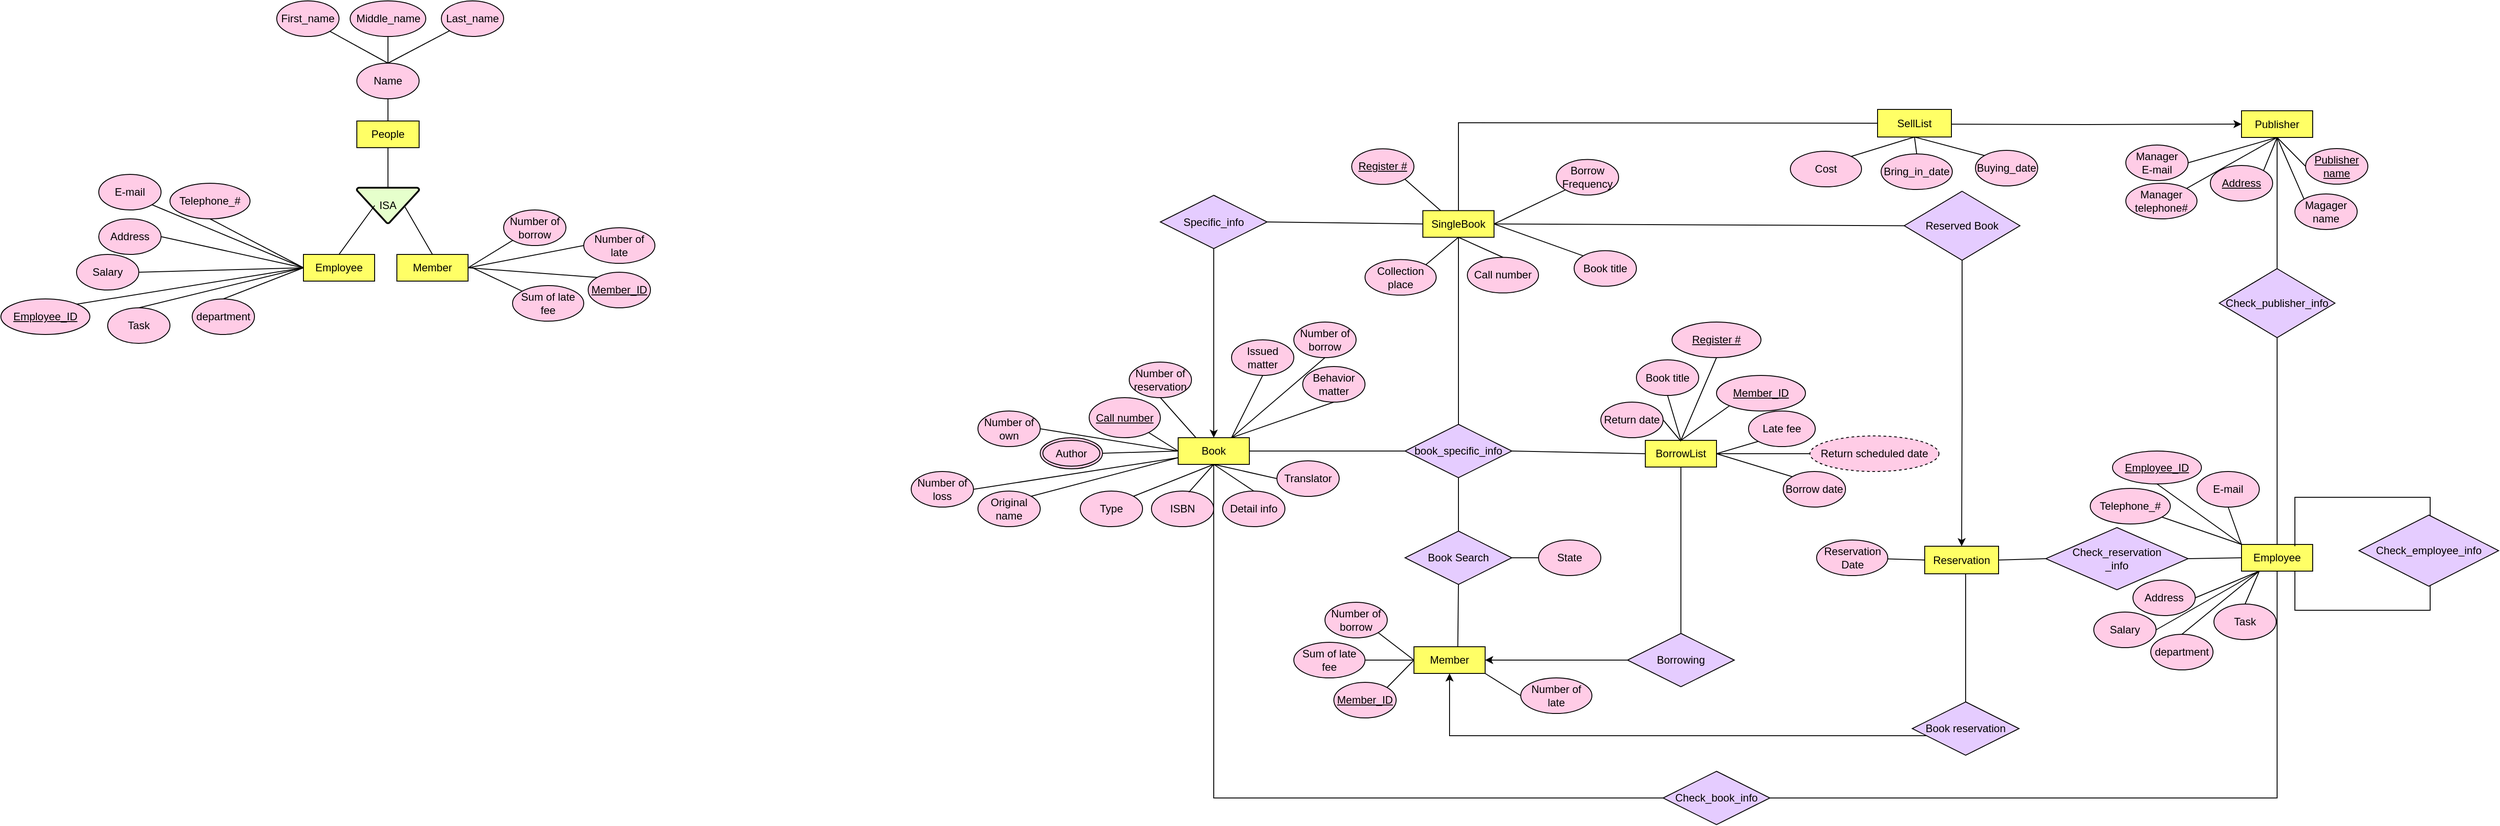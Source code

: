 <mxfile version="14.5.8" type="device"><diagram id="nETO8KZdlFil_GJ3N_vh" name="Page-1"><mxGraphModel dx="3244" dy="1338" grid="0" gridSize="10" guides="0" tooltips="1" connect="1" arrows="1" fold="1" page="0" pageScale="1" pageWidth="850" pageHeight="1100" math="0" shadow="0"><root><mxCell id="0"/><mxCell id="1" parent="0"/><mxCell id="-5KXNiLOsCTMCwPNZnsY-2" value="Book" style="rounded=0;whiteSpace=wrap;html=1;fillColor=#FFFF66;" parent="1" vertex="1"><mxGeometry x="155" y="355" width="80" height="30" as="geometry"/></mxCell><mxCell id="-5KXNiLOsCTMCwPNZnsY-5" value="Employee" style="rounded=0;whiteSpace=wrap;html=1;fillColor=#FFFF66;" parent="1" vertex="1"><mxGeometry x="-828" y="149" width="80" height="30" as="geometry"/></mxCell><mxCell id="-5KXNiLOsCTMCwPNZnsY-7" value="Publisher" style="rounded=0;whiteSpace=wrap;html=1;fillColor=#FFFF66;" parent="1" vertex="1"><mxGeometry x="1350" y="-12.5" width="80" height="30" as="geometry"/></mxCell><mxCell id="-5KXNiLOsCTMCwPNZnsY-8" value="Address" style="ellipse;whiteSpace=wrap;html=1;align=center;fillColor=#FFCCE6;" parent="1" vertex="1"><mxGeometry x="-1058" y="109" width="70" height="40" as="geometry"/></mxCell><mxCell id="-5KXNiLOsCTMCwPNZnsY-9" value="Telephone_#" style="ellipse;whiteSpace=wrap;html=1;align=center;fillColor=#FFCCE6;" parent="1" vertex="1"><mxGeometry x="-978" y="69" width="90" height="40" as="geometry"/></mxCell><mxCell id="-5KXNiLOsCTMCwPNZnsY-10" value="E-mail" style="ellipse;whiteSpace=wrap;html=1;align=center;fillColor=#FFCCE6;" parent="1" vertex="1"><mxGeometry x="-1058" y="59" width="70" height="40" as="geometry"/></mxCell><mxCell id="-5KXNiLOsCTMCwPNZnsY-11" value="Salary" style="ellipse;whiteSpace=wrap;html=1;align=center;fillColor=#FFCCE6;" parent="1" vertex="1"><mxGeometry x="-1083" y="149" width="70" height="40" as="geometry"/></mxCell><mxCell id="-5KXNiLOsCTMCwPNZnsY-12" value="department" style="ellipse;whiteSpace=wrap;html=1;align=center;fillColor=#FFCCE6;" parent="1" vertex="1"><mxGeometry x="-953" y="199" width="70" height="40" as="geometry"/></mxCell><mxCell id="-5KXNiLOsCTMCwPNZnsY-13" value="Employee_ID" style="ellipse;whiteSpace=wrap;html=1;align=center;fontStyle=4;fillColor=#FFCCE6;" parent="1" vertex="1"><mxGeometry x="-1168" y="199" width="100" height="40" as="geometry"/></mxCell><mxCell id="-5KXNiLOsCTMCwPNZnsY-14" value="Task" style="ellipse;whiteSpace=wrap;html=1;align=center;fillColor=#FFCCE6;" parent="1" vertex="1"><mxGeometry x="-1048" y="209" width="70" height="40" as="geometry"/></mxCell><mxCell id="-5KXNiLOsCTMCwPNZnsY-20" value="" style="endArrow=none;html=1;entryX=0.5;entryY=1;entryDx=0;entryDy=0;exitX=0;exitY=0.5;exitDx=0;exitDy=0;fillColor=#FFCCE6;" parent="1" source="-5KXNiLOsCTMCwPNZnsY-5" target="-5KXNiLOsCTMCwPNZnsY-9" edge="1"><mxGeometry width="50" height="50" relative="1" as="geometry"><mxPoint x="-848" y="159" as="sourcePoint"/><mxPoint x="-798" y="109" as="targetPoint"/></mxGeometry></mxCell><mxCell id="-5KXNiLOsCTMCwPNZnsY-22" value="" style="endArrow=none;html=1;entryX=1;entryY=1;entryDx=0;entryDy=0;exitX=0;exitY=0.5;exitDx=0;exitDy=0;fillColor=#FFCCE6;" parent="1" source="-5KXNiLOsCTMCwPNZnsY-5" target="-5KXNiLOsCTMCwPNZnsY-10" edge="1"><mxGeometry width="50" height="50" relative="1" as="geometry"><mxPoint x="-818" y="169" as="sourcePoint"/><mxPoint x="-803" y="99" as="targetPoint"/></mxGeometry></mxCell><mxCell id="-5KXNiLOsCTMCwPNZnsY-23" value="" style="endArrow=none;html=1;entryX=1;entryY=0.5;entryDx=0;entryDy=0;exitX=0;exitY=0.5;exitDx=0;exitDy=0;fillColor=#FFCCE6;" parent="1" source="-5KXNiLOsCTMCwPNZnsY-5" target="-5KXNiLOsCTMCwPNZnsY-8" edge="1"><mxGeometry width="50" height="50" relative="1" as="geometry"><mxPoint x="-818" y="169" as="sourcePoint"/><mxPoint x="-803" y="99" as="targetPoint"/></mxGeometry></mxCell><mxCell id="-5KXNiLOsCTMCwPNZnsY-24" value="" style="endArrow=none;html=1;entryX=1;entryY=0.5;entryDx=0;entryDy=0;exitX=0;exitY=0.5;exitDx=0;exitDy=0;fillColor=#FFCCE6;" parent="1" source="-5KXNiLOsCTMCwPNZnsY-5" target="-5KXNiLOsCTMCwPNZnsY-11" edge="1"><mxGeometry width="50" height="50" relative="1" as="geometry"><mxPoint x="-818" y="169" as="sourcePoint"/><mxPoint x="-848.251" y="113.142" as="targetPoint"/></mxGeometry></mxCell><mxCell id="-5KXNiLOsCTMCwPNZnsY-25" value="" style="endArrow=none;html=1;entryX=1;entryY=0;entryDx=0;entryDy=0;exitX=0;exitY=0.5;exitDx=0;exitDy=0;fillColor=#FFCCE6;" parent="1" source="-5KXNiLOsCTMCwPNZnsY-5" target="-5KXNiLOsCTMCwPNZnsY-13" edge="1"><mxGeometry width="50" height="50" relative="1" as="geometry"><mxPoint x="-858" y="184" as="sourcePoint"/><mxPoint x="-838.251" y="123.142" as="targetPoint"/></mxGeometry></mxCell><mxCell id="-5KXNiLOsCTMCwPNZnsY-26" value="" style="endArrow=none;html=1;entryX=0.5;entryY=0;entryDx=0;entryDy=0;exitX=0;exitY=0.5;exitDx=0;exitDy=0;fillColor=#FFCCE6;" parent="1" source="-5KXNiLOsCTMCwPNZnsY-5" target="-5KXNiLOsCTMCwPNZnsY-14" edge="1"><mxGeometry width="50" height="50" relative="1" as="geometry"><mxPoint x="-858" y="179" as="sourcePoint"/><mxPoint x="-948" y="219" as="targetPoint"/></mxGeometry></mxCell><mxCell id="-5KXNiLOsCTMCwPNZnsY-27" value="" style="endArrow=none;html=1;entryX=0.5;entryY=0;entryDx=0;entryDy=0;exitX=0;exitY=0.5;exitDx=0;exitDy=0;fillColor=#FFCCE6;" parent="1" source="-5KXNiLOsCTMCwPNZnsY-5" target="-5KXNiLOsCTMCwPNZnsY-12" edge="1"><mxGeometry width="50" height="50" relative="1" as="geometry"><mxPoint x="-838" y="204" as="sourcePoint"/><mxPoint x="-938" y="229" as="targetPoint"/></mxGeometry></mxCell><mxCell id="-5KXNiLOsCTMCwPNZnsY-29" value="Magager name" style="ellipse;whiteSpace=wrap;html=1;align=center;fillColor=#FFCCE6;" parent="1" vertex="1"><mxGeometry x="1410" y="81" width="70" height="40" as="geometry"/></mxCell><mxCell id="-5KXNiLOsCTMCwPNZnsY-30" value="Manager&lt;br&gt;E-mail" style="ellipse;whiteSpace=wrap;html=1;align=center;fillColor=#FFCCE6;" parent="1" vertex="1"><mxGeometry x="1220" y="26" width="70" height="40" as="geometry"/></mxCell><mxCell id="-5KXNiLOsCTMCwPNZnsY-31" value="Manager&lt;br&gt;telephone#" style="ellipse;whiteSpace=wrap;html=1;align=center;fillColor=#FFCCE6;" parent="1" vertex="1"><mxGeometry x="1220" y="69" width="80" height="40" as="geometry"/></mxCell><mxCell id="-5KXNiLOsCTMCwPNZnsY-33" value="Address" style="ellipse;whiteSpace=wrap;html=1;align=center;fontStyle=4;fillColor=#FFCCE6;" parent="1" vertex="1"><mxGeometry x="1315" y="49" width="70" height="40" as="geometry"/></mxCell><mxCell id="-5KXNiLOsCTMCwPNZnsY-34" value="Publisher&lt;br&gt;name" style="ellipse;whiteSpace=wrap;html=1;align=center;fontStyle=4;fillColor=#FFCCE6;" parent="1" vertex="1"><mxGeometry x="1422" y="30" width="70" height="40" as="geometry"/></mxCell><mxCell id="-5KXNiLOsCTMCwPNZnsY-36" value="" style="endArrow=none;html=1;entryX=0.5;entryY=1;entryDx=0;entryDy=0;exitX=1;exitY=0.5;exitDx=0;exitDy=0;fillColor=#FFCCE6;" parent="1" source="-5KXNiLOsCTMCwPNZnsY-30" target="-5KXNiLOsCTMCwPNZnsY-7" edge="1"><mxGeometry width="50" height="50" relative="1" as="geometry"><mxPoint x="1350" y="12.5" as="sourcePoint"/><mxPoint x="1370" y="12.5" as="targetPoint"/></mxGeometry></mxCell><mxCell id="-5KXNiLOsCTMCwPNZnsY-38" value="" style="endArrow=none;html=1;exitX=1;exitY=0;exitDx=0;exitDy=0;fillColor=#FFCCE6;entryX=0.5;entryY=1;entryDx=0;entryDy=0;" parent="1" source="-5KXNiLOsCTMCwPNZnsY-31" target="-5KXNiLOsCTMCwPNZnsY-7" edge="1"><mxGeometry width="50" height="50" relative="1" as="geometry"><mxPoint x="1374.749" y="-53.358" as="sourcePoint"/><mxPoint x="1390" y="15" as="targetPoint"/></mxGeometry></mxCell><mxCell id="-5KXNiLOsCTMCwPNZnsY-39" value="" style="endArrow=none;html=1;entryX=0.5;entryY=1;entryDx=0;entryDy=0;exitX=0;exitY=0;exitDx=0;exitDy=0;fillColor=#FFCCE6;" parent="1" source="-5KXNiLOsCTMCwPNZnsY-29" target="-5KXNiLOsCTMCwPNZnsY-7" edge="1"><mxGeometry width="50" height="50" relative="1" as="geometry"><mxPoint x="1450" y="-47.5" as="sourcePoint"/><mxPoint x="1410" y="-2.5" as="targetPoint"/></mxGeometry></mxCell><mxCell id="-5KXNiLOsCTMCwPNZnsY-40" value="" style="endArrow=none;html=1;entryX=0.5;entryY=1;entryDx=0;entryDy=0;exitX=0;exitY=0.5;exitDx=0;exitDy=0;fillColor=#FFCCE6;" parent="1" source="-5KXNiLOsCTMCwPNZnsY-34" target="-5KXNiLOsCTMCwPNZnsY-7" edge="1"><mxGeometry width="50" height="50" relative="1" as="geometry"><mxPoint x="1510.251" y="-33.358" as="sourcePoint"/><mxPoint x="1410" y="-2.5" as="targetPoint"/></mxGeometry></mxCell><mxCell id="-5KXNiLOsCTMCwPNZnsY-41" value="" style="endArrow=none;html=1;entryX=0.5;entryY=1;entryDx=0;entryDy=0;exitX=1;exitY=0;exitDx=0;exitDy=0;fillColor=#FFCCE6;" parent="1" source="-5KXNiLOsCTMCwPNZnsY-33" target="-5KXNiLOsCTMCwPNZnsY-7" edge="1"><mxGeometry width="50" height="50" relative="1" as="geometry"><mxPoint x="1460" y="7.5" as="sourcePoint"/><mxPoint x="1410" y="-2.5" as="targetPoint"/></mxGeometry></mxCell><mxCell id="-5KXNiLOsCTMCwPNZnsY-44" value="Type&lt;span style=&quot;color: rgba(0 , 0 , 0 , 0) ; font-family: monospace ; font-size: 0px&quot;&gt;%3CmxGraphModel%3E%3Croot%3E%3CmxCell%20id%3D%220%22%2F%3E%3CmxCell%20id%3D%221%22%20parent%3D%220%22%2F%3E%3CmxCell%20id%3D%222%22%20value%3D%22Author%26lt%3Bspan%20style%3D%26quot%3Bcolor%3A%20rgba(0%20%2C%200%20%2C%200%20%2C%200)%20%3B%20font-family%3A%20monospace%20%3B%20font-size%3A%200px%26quot%3B%26gt%3B%253CmxGraphModel%253E%253Croot%253E%253CmxCell%2520id%253D%25220%2522%252F%253E%253CmxCell%2520id%253D%25221%2522%2520parent%253D%25220%2522%252F%253E%253CmxCell%2520id%253D%25222%2522%2520value%253D%2522%2522%2520style%253D%2522endArrow%253Dnone%253Bhtml%253D1%253BentryX%253D0.5%253BentryY%253D0%253BentryDx%253D0%253BentryDy%253D0%253BexitX%253D0%253BexitY%253D0.5%253BexitDx%253D0%253BexitDy%253D0%253B%2522%2520edge%253D%25221%2522%2520parent%253D%25221%2522%253E%253CmxGeometry%2520width%253D%252250%2522%2520height%253D%252250%2522%2520relative%253D%25221%2522%2520as%253D%2522geometry%2522%253E%253CmxPoint%2520x%253D%2522520%2522%2520y%253D%2522125%2522%2520as%253D%2522sourcePoint%2522%252F%253E%253CmxPoint%2520x%253D%2522470%2522%2520y%253D%2522115%2522%2520as%253D%2522targetPoint%2522%252F%253E%253C%252FmxGeometry%253E%253C%252FmxCell%253E%253C%252Froot%253E%253C%252FmxGraphModel%253E%26lt%3B%2Fspan%26gt%3B%22%20style%3D%22ellipse%3BwhiteSpace%3Dwrap%3Bhtml%3D1%3Balign%3Dcenter%3B%22%20vertex%3D%221%22%20parent%3D%221%22%3E%3CmxGeometry%20x%3D%22570%22%20y%3D%22160%22%20width%3D%2270%22%20height%3D%2240%22%20as%3D%22geometry%22%2F%3E%3C%2FmxCell%3E%3C%2Froot%3E%3C%2FmxGraphModel%3E&lt;/span&gt;" style="ellipse;whiteSpace=wrap;html=1;align=center;fillColor=#FFCCE6;" parent="1" vertex="1"><mxGeometry x="45" y="415" width="70" height="40" as="geometry"/></mxCell><mxCell id="-5KXNiLOsCTMCwPNZnsY-45" value="ISBN" style="ellipse;whiteSpace=wrap;html=1;align=center;fillColor=#FFCCE6;" parent="1" vertex="1"><mxGeometry x="125" y="415" width="70" height="40" as="geometry"/></mxCell><mxCell id="-5KXNiLOsCTMCwPNZnsY-46" value="Detail info" style="ellipse;whiteSpace=wrap;html=1;align=center;fillColor=#FFCCE6;" parent="1" vertex="1"><mxGeometry x="205" y="415" width="70" height="40" as="geometry"/></mxCell><mxCell id="-5KXNiLOsCTMCwPNZnsY-47" value="Number of loss" style="ellipse;whiteSpace=wrap;html=1;align=center;fillColor=#FFCCE6;" parent="1" vertex="1"><mxGeometry x="-145" y="393" width="70" height="40" as="geometry"/></mxCell><mxCell id="-5KXNiLOsCTMCwPNZnsY-48" value="Number of&lt;br&gt;own" style="ellipse;whiteSpace=wrap;html=1;align=center;fillColor=#FFCCE6;" parent="1" vertex="1"><mxGeometry x="-70" y="325" width="70" height="40" as="geometry"/></mxCell><mxCell id="-5KXNiLOsCTMCwPNZnsY-49" value="Original name" style="ellipse;whiteSpace=wrap;html=1;align=center;fillColor=#FFCCE6;" parent="1" vertex="1"><mxGeometry x="-70" y="415" width="70" height="40" as="geometry"/></mxCell><mxCell id="-5KXNiLOsCTMCwPNZnsY-50" value="Call number" style="ellipse;whiteSpace=wrap;html=1;align=center;fontStyle=4;fillColor=#FFCCE6;" parent="1" vertex="1"><mxGeometry x="55" y="310" width="80" height="45" as="geometry"/></mxCell><mxCell id="-5KXNiLOsCTMCwPNZnsY-51" value="Issued matter" style="ellipse;whiteSpace=wrap;html=1;align=center;fillColor=#FFCCE6;" parent="1" vertex="1"><mxGeometry x="215" y="245" width="70" height="40" as="geometry"/></mxCell><mxCell id="-5KXNiLOsCTMCwPNZnsY-52" value="Behavior matter" style="ellipse;whiteSpace=wrap;html=1;align=center;fillColor=#FFCCE6;" parent="1" vertex="1"><mxGeometry x="295" y="275" width="70" height="40" as="geometry"/></mxCell><mxCell id="-5KXNiLOsCTMCwPNZnsY-53" value="Number of borrow" style="ellipse;whiteSpace=wrap;html=1;align=center;fillColor=#FFCCE6;" parent="1" vertex="1"><mxGeometry x="285" y="225" width="70" height="40" as="geometry"/></mxCell><mxCell id="-5KXNiLOsCTMCwPNZnsY-54" value="Number of&lt;br&gt;reservation" style="ellipse;whiteSpace=wrap;html=1;align=center;fillColor=#FFCCE6;" parent="1" vertex="1"><mxGeometry x="100" y="270" width="70" height="40" as="geometry"/></mxCell><mxCell id="-5KXNiLOsCTMCwPNZnsY-55" value="" style="endArrow=none;html=1;entryX=0.5;entryY=1;entryDx=0;entryDy=0;exitX=0.25;exitY=0;exitDx=0;exitDy=0;" parent="1" source="-5KXNiLOsCTMCwPNZnsY-2" target="-5KXNiLOsCTMCwPNZnsY-54" edge="1"><mxGeometry width="50" height="50" relative="1" as="geometry"><mxPoint x="170" y="350" as="sourcePoint"/><mxPoint x="-105" y="215" as="targetPoint"/></mxGeometry></mxCell><mxCell id="-5KXNiLOsCTMCwPNZnsY-56" value="" style="endArrow=none;html=1;entryX=0.5;entryY=1;entryDx=0;entryDy=0;exitX=0.75;exitY=0;exitDx=0;exitDy=0;fillColor=#FFCCE6;" parent="1" source="-5KXNiLOsCTMCwPNZnsY-2" target="-5KXNiLOsCTMCwPNZnsY-53" edge="1"><mxGeometry width="50" height="50" relative="1" as="geometry"><mxPoint x="205" y="365" as="sourcePoint"/><mxPoint x="205" y="325" as="targetPoint"/></mxGeometry></mxCell><mxCell id="-5KXNiLOsCTMCwPNZnsY-57" value="" style="endArrow=none;html=1;entryX=0.5;entryY=1;entryDx=0;entryDy=0;exitX=0.75;exitY=0;exitDx=0;exitDy=0;fillColor=#FFCCE6;" parent="1" source="-5KXNiLOsCTMCwPNZnsY-2" target="-5KXNiLOsCTMCwPNZnsY-52" edge="1"><mxGeometry width="50" height="50" relative="1" as="geometry"><mxPoint x="195" y="345" as="sourcePoint"/><mxPoint x="320" y="275" as="targetPoint"/></mxGeometry></mxCell><mxCell id="-5KXNiLOsCTMCwPNZnsY-58" value="" style="endArrow=none;html=1;entryX=0.5;entryY=1;entryDx=0;entryDy=0;exitX=0.75;exitY=0;exitDx=0;exitDy=0;fillColor=#FFCCE6;" parent="1" source="-5KXNiLOsCTMCwPNZnsY-2" target="-5KXNiLOsCTMCwPNZnsY-51" edge="1"><mxGeometry width="50" height="50" relative="1" as="geometry"><mxPoint x="205" y="365" as="sourcePoint"/><mxPoint x="320" y="275" as="targetPoint"/></mxGeometry></mxCell><mxCell id="-5KXNiLOsCTMCwPNZnsY-59" value="" style="endArrow=none;html=1;entryX=1;entryY=0;entryDx=0;entryDy=0;exitX=0;exitY=0.75;exitDx=0;exitDy=0;fillColor=#FFCCE6;" parent="1" source="-5KXNiLOsCTMCwPNZnsY-2" target="-5KXNiLOsCTMCwPNZnsY-49" edge="1"><mxGeometry width="50" height="50" relative="1" as="geometry"><mxPoint x="205" y="365" as="sourcePoint"/><mxPoint x="340" y="325" as="targetPoint"/></mxGeometry></mxCell><mxCell id="-5KXNiLOsCTMCwPNZnsY-60" value="" style="endArrow=none;html=1;entryX=1;entryY=0.5;entryDx=0;entryDy=0;exitX=0;exitY=0.75;exitDx=0;exitDy=0;fillColor=#FFCCE6;" parent="1" source="-5KXNiLOsCTMCwPNZnsY-2" target="-5KXNiLOsCTMCwPNZnsY-47" edge="1"><mxGeometry width="50" height="50" relative="1" as="geometry"><mxPoint x="245" y="380" as="sourcePoint"/><mxPoint x="295" y="380" as="targetPoint"/></mxGeometry></mxCell><mxCell id="-5KXNiLOsCTMCwPNZnsY-61" value="" style="endArrow=none;html=1;entryX=1;entryY=0.5;entryDx=0;entryDy=0;exitX=0;exitY=0.5;exitDx=0;exitDy=0;fillColor=#FFCCE6;" parent="1" source="-5KXNiLOsCTMCwPNZnsY-2" target="-5KXNiLOsCTMCwPNZnsY-48" edge="1"><mxGeometry width="50" height="50" relative="1" as="geometry"><mxPoint x="245" y="380" as="sourcePoint"/><mxPoint x="295.251" y="410.858" as="targetPoint"/></mxGeometry></mxCell><mxCell id="-5KXNiLOsCTMCwPNZnsY-62" value="" style="endArrow=none;html=1;entryX=0.5;entryY=0;entryDx=0;entryDy=0;exitX=0.5;exitY=1;exitDx=0;exitDy=0;fillColor=#FFCCE6;" parent="1" source="-5KXNiLOsCTMCwPNZnsY-2" target="-5KXNiLOsCTMCwPNZnsY-46" edge="1"><mxGeometry width="50" height="50" relative="1" as="geometry"><mxPoint x="245" y="380" as="sourcePoint"/><mxPoint x="295.251" y="410.858" as="targetPoint"/></mxGeometry></mxCell><mxCell id="-5KXNiLOsCTMCwPNZnsY-63" value="" style="endArrow=none;html=1;entryX=0.6;entryY=0.033;entryDx=0;entryDy=0;exitX=0.5;exitY=1;exitDx=0;exitDy=0;entryPerimeter=0;fillColor=#FFCCE6;" parent="1" source="-5KXNiLOsCTMCwPNZnsY-2" target="-5KXNiLOsCTMCwPNZnsY-45" edge="1"><mxGeometry width="50" height="50" relative="1" as="geometry"><mxPoint x="205" y="395" as="sourcePoint"/><mxPoint x="250" y="425" as="targetPoint"/></mxGeometry></mxCell><mxCell id="-5KXNiLOsCTMCwPNZnsY-64" value="" style="endArrow=none;html=1;exitX=0.5;exitY=1;exitDx=0;exitDy=0;entryX=1;entryY=0;entryDx=0;entryDy=0;fillColor=#FFCCE6;" parent="1" source="-5KXNiLOsCTMCwPNZnsY-2" target="-5KXNiLOsCTMCwPNZnsY-44" edge="1"><mxGeometry width="50" height="50" relative="1" as="geometry"><mxPoint x="205" y="395" as="sourcePoint"/><mxPoint x="115" y="440" as="targetPoint"/></mxGeometry></mxCell><mxCell id="-5KXNiLOsCTMCwPNZnsY-65" value="" style="endArrow=none;html=1;fillColor=#FFCCE6;" parent="1" target="-5KXNiLOsCTMCwPNZnsY-50" edge="1"><mxGeometry width="50" height="50" relative="1" as="geometry"><mxPoint x="155" y="370" as="sourcePoint"/><mxPoint x="85.68" y="435" as="targetPoint"/></mxGeometry></mxCell><mxCell id="-5KXNiLOsCTMCwPNZnsY-66" value="" style="endArrow=none;html=1;entryX=1;entryY=0.5;entryDx=0;entryDy=0;fillColor=#FFCCE6;" parent="1" target="MQu0UgJmd1ZAAryhlCEX-74" edge="1"><mxGeometry width="50" height="50" relative="1" as="geometry"><mxPoint x="155" y="370" as="sourcePoint"/><mxPoint x="70" y="373" as="targetPoint"/></mxGeometry></mxCell><mxCell id="-5KXNiLOsCTMCwPNZnsY-68" value="Member" style="rounded=0;whiteSpace=wrap;html=1;fillColor=#FFFF66;" parent="1" vertex="1"><mxGeometry x="-723" y="149" width="80" height="30" as="geometry"/></mxCell><mxCell id="-5KXNiLOsCTMCwPNZnsY-70" value="Number of&lt;br&gt;borrow" style="ellipse;whiteSpace=wrap;html=1;align=center;fillColor=#FFCCE6;" parent="1" vertex="1"><mxGeometry x="-603" y="99" width="70" height="40" as="geometry"/></mxCell><mxCell id="-5KXNiLOsCTMCwPNZnsY-71" value="Sum of late fee" style="ellipse;whiteSpace=wrap;html=1;align=center;fillColor=#FFCCE6;" parent="1" vertex="1"><mxGeometry x="-593" y="184" width="80" height="40" as="geometry"/></mxCell><mxCell id="-5KXNiLOsCTMCwPNZnsY-72" value="Member_ID" style="ellipse;whiteSpace=wrap;html=1;align=center;fontStyle=4;fillColor=#FFCCE6;" parent="1" vertex="1"><mxGeometry x="-508" y="169" width="70" height="40" as="geometry"/></mxCell><mxCell id="-5KXNiLOsCTMCwPNZnsY-74" value="" style="endArrow=none;html=1;entryX=1;entryY=0.5;entryDx=0;entryDy=0;exitX=0;exitY=1;exitDx=0;exitDy=0;fillColor=#FFCCE6;" parent="1" source="-5KXNiLOsCTMCwPNZnsY-70" target="-5KXNiLOsCTMCwPNZnsY-68" edge="1"><mxGeometry width="50" height="50" relative="1" as="geometry"><mxPoint x="-728" y="194" as="sourcePoint"/><mxPoint x="-708" y="194" as="targetPoint"/></mxGeometry></mxCell><mxCell id="-5KXNiLOsCTMCwPNZnsY-75" value="" style="endArrow=none;html=1;fillColor=#FFCCE6;" parent="1" source="-5KXNiLOsCTMCwPNZnsY-71" edge="1"><mxGeometry width="50" height="50" relative="1" as="geometry"><mxPoint x="-703.251" y="128.142" as="sourcePoint"/><mxPoint x="-638" y="164" as="targetPoint"/></mxGeometry></mxCell><mxCell id="-5KXNiLOsCTMCwPNZnsY-77" value="" style="endArrow=none;html=1;entryX=1;entryY=0.5;entryDx=0;entryDy=0;exitX=0;exitY=0.5;exitDx=0;exitDy=0;fillColor=#FFCCE6;" parent="1" source="-5KXNiLOsCTMCwPNZnsY-79" target="-5KXNiLOsCTMCwPNZnsY-68" edge="1"><mxGeometry width="50" height="50" relative="1" as="geometry"><mxPoint x="-558" y="114" as="sourcePoint"/><mxPoint x="-668" y="179" as="targetPoint"/></mxGeometry></mxCell><mxCell id="-5KXNiLOsCTMCwPNZnsY-78" value="" style="endArrow=none;html=1;entryX=1;entryY=0.5;entryDx=0;entryDy=0;exitX=0;exitY=0;exitDx=0;exitDy=0;fillColor=#FFCCE6;" parent="1" source="-5KXNiLOsCTMCwPNZnsY-72" target="-5KXNiLOsCTMCwPNZnsY-68" edge="1"><mxGeometry width="50" height="50" relative="1" as="geometry"><mxPoint x="-618" y="189" as="sourcePoint"/><mxPoint x="-668" y="179" as="targetPoint"/></mxGeometry></mxCell><mxCell id="-5KXNiLOsCTMCwPNZnsY-79" value="Number of late" style="ellipse;whiteSpace=wrap;html=1;align=center;fillColor=#FFCCE6;" parent="1" vertex="1"><mxGeometry x="-513" y="119" width="80" height="40" as="geometry"/></mxCell><mxCell id="-5KXNiLOsCTMCwPNZnsY-80" value="BorrowList" style="rounded=0;whiteSpace=wrap;html=1;fillColor=#FFFF66;" parent="1" vertex="1"><mxGeometry x="680" y="358" width="80" height="30" as="geometry"/></mxCell><mxCell id="-5KXNiLOsCTMCwPNZnsY-82" value="Late fee" style="ellipse;whiteSpace=wrap;html=1;align=center;fillColor=#FFCCE6;" parent="1" vertex="1"><mxGeometry x="796" y="325" width="75" height="40" as="geometry"/></mxCell><mxCell id="-5KXNiLOsCTMCwPNZnsY-85" value="Return date" style="ellipse;whiteSpace=wrap;html=1;align=center;fillColor=#FFCCE6;" parent="1" vertex="1"><mxGeometry x="630" y="315" width="70" height="40" as="geometry"/></mxCell><mxCell id="-5KXNiLOsCTMCwPNZnsY-86" value="Register #" style="ellipse;whiteSpace=wrap;html=1;align=center;fontStyle=4;fillColor=#FFCCE6;" parent="1" vertex="1"><mxGeometry x="710" y="225" width="100" height="40" as="geometry"/></mxCell><mxCell id="-5KXNiLOsCTMCwPNZnsY-87" value="Book title" style="ellipse;whiteSpace=wrap;html=1;align=center;fillColor=#FFCCE6;" parent="1" vertex="1"><mxGeometry x="670" y="267.5" width="70" height="40" as="geometry"/></mxCell><mxCell id="-5KXNiLOsCTMCwPNZnsY-88" value="Borrow date" style="ellipse;whiteSpace=wrap;html=1;align=center;fillColor=#FFCCE6;" parent="1" vertex="1"><mxGeometry x="835" y="393" width="70" height="40" as="geometry"/></mxCell><mxCell id="-5KXNiLOsCTMCwPNZnsY-89" value="" style="endArrow=none;html=1;entryX=0;entryY=1;entryDx=0;entryDy=0;exitX=1;exitY=0.5;exitDx=0;exitDy=0;fillColor=#FFCCE6;" parent="1" source="-5KXNiLOsCTMCwPNZnsY-80" target="-5KXNiLOsCTMCwPNZnsY-82" edge="1"><mxGeometry width="50" height="50" relative="1" as="geometry"><mxPoint x="690" y="348" as="sourcePoint"/><mxPoint x="740" y="298" as="targetPoint"/></mxGeometry></mxCell><mxCell id="-5KXNiLOsCTMCwPNZnsY-90" value="" style="endArrow=none;html=1;entryX=0;entryY=0;entryDx=0;entryDy=0;exitX=1;exitY=0.5;exitDx=0;exitDy=0;fillColor=#FFCCE6;" parent="1" source="-5KXNiLOsCTMCwPNZnsY-80" target="-5KXNiLOsCTMCwPNZnsY-88" edge="1"><mxGeometry width="50" height="50" relative="1" as="geometry"><mxPoint x="720" y="358" as="sourcePoint"/><mxPoint x="745" y="298" as="targetPoint"/></mxGeometry></mxCell><mxCell id="-5KXNiLOsCTMCwPNZnsY-91" value="" style="endArrow=none;html=1;entryX=0;entryY=0.5;entryDx=0;entryDy=0;exitX=1;exitY=0.5;exitDx=0;exitDy=0;fillColor=#FFCCE6;" parent="1" source="-5KXNiLOsCTMCwPNZnsY-80" target="MQu0UgJmd1ZAAryhlCEX-75" edge="1"><mxGeometry width="50" height="50" relative="1" as="geometry"><mxPoint x="720" y="358" as="sourcePoint"/><mxPoint x="865" y="365" as="targetPoint"/></mxGeometry></mxCell><mxCell id="-5KXNiLOsCTMCwPNZnsY-93" value="" style="endArrow=none;html=1;entryX=0;entryY=1;entryDx=0;entryDy=0;exitX=0.5;exitY=0;exitDx=0;exitDy=0;fillColor=#FFCCE6;" parent="1" source="-5KXNiLOsCTMCwPNZnsY-80" target="-5KXNiLOsCTMCwPNZnsY-97" edge="1"><mxGeometry width="50" height="50" relative="1" as="geometry"><mxPoint x="720" y="358" as="sourcePoint"/><mxPoint x="610" y="358" as="targetPoint"/></mxGeometry></mxCell><mxCell id="-5KXNiLOsCTMCwPNZnsY-94" value="" style="endArrow=none;html=1;entryX=0.5;entryY=1;entryDx=0;entryDy=0;exitX=0.5;exitY=0;exitDx=0;exitDy=0;fillColor=#FFCCE6;" parent="1" source="-5KXNiLOsCTMCwPNZnsY-80" target="-5KXNiLOsCTMCwPNZnsY-86" edge="1"><mxGeometry width="50" height="50" relative="1" as="geometry"><mxPoint x="680" y="373" as="sourcePoint"/><mxPoint x="699.749" y="312.142" as="targetPoint"/></mxGeometry></mxCell><mxCell id="-5KXNiLOsCTMCwPNZnsY-95" value="" style="endArrow=none;html=1;entryX=0.5;entryY=1;entryDx=0;entryDy=0;exitX=0.5;exitY=0;exitDx=0;exitDy=0;fillColor=#FFCCE6;" parent="1" source="-5KXNiLOsCTMCwPNZnsY-80" target="-5KXNiLOsCTMCwPNZnsY-87" edge="1"><mxGeometry width="50" height="50" relative="1" as="geometry"><mxPoint x="675" y="373" as="sourcePoint"/><mxPoint x="590" y="408" as="targetPoint"/></mxGeometry></mxCell><mxCell id="-5KXNiLOsCTMCwPNZnsY-96" value="" style="endArrow=none;html=1;entryX=1;entryY=0.5;entryDx=0;entryDy=0;" parent="1" target="-5KXNiLOsCTMCwPNZnsY-85" edge="1"><mxGeometry width="50" height="50" relative="1" as="geometry"><mxPoint x="720" y="359" as="sourcePoint"/><mxPoint x="600" y="418" as="targetPoint"/></mxGeometry></mxCell><mxCell id="-5KXNiLOsCTMCwPNZnsY-97" value="Member_ID" style="ellipse;whiteSpace=wrap;html=1;align=center;fontStyle=4;fillColor=#FFCCE6;" parent="1" vertex="1"><mxGeometry x="760" y="285" width="100" height="40" as="geometry"/></mxCell><mxCell id="-5KXNiLOsCTMCwPNZnsY-99" value="SingleBook" style="rounded=0;whiteSpace=wrap;html=1;fillColor=#FFFF66;" parent="1" vertex="1"><mxGeometry x="430" y="99.75" width="80" height="30" as="geometry"/></mxCell><mxCell id="-5KXNiLOsCTMCwPNZnsY-100" value="Borrow Frequency" style="ellipse;whiteSpace=wrap;html=1;align=center;fillColor=#FFCCE6;" parent="1" vertex="1"><mxGeometry x="580" y="42.25" width="70" height="40" as="geometry"/></mxCell><mxCell id="-5KXNiLOsCTMCwPNZnsY-101" value="Book title" style="ellipse;whiteSpace=wrap;html=1;align=center;fillColor=#FFCCE6;" parent="1" vertex="1"><mxGeometry x="600" y="144.75" width="70" height="40" as="geometry"/></mxCell><mxCell id="-5KXNiLOsCTMCwPNZnsY-102" value="Collection place" style="ellipse;whiteSpace=wrap;html=1;align=center;fillColor=#FFCCE6;" parent="1" vertex="1"><mxGeometry x="365" y="154.75" width="80" height="40" as="geometry"/></mxCell><mxCell id="-5KXNiLOsCTMCwPNZnsY-103" value="Register #" style="ellipse;whiteSpace=wrap;html=1;align=center;fontStyle=4;fillColor=#FFCCE6;" parent="1" vertex="1"><mxGeometry x="350" y="30.25" width="70" height="40" as="geometry"/></mxCell><mxCell id="-5KXNiLOsCTMCwPNZnsY-104" value="" style="endArrow=none;html=1;entryX=1;entryY=0.5;entryDx=0;entryDy=0;exitX=0;exitY=0;exitDx=0;exitDy=0;fillColor=#FFCCE6;" parent="1" source="-5KXNiLOsCTMCwPNZnsY-101" target="-5KXNiLOsCTMCwPNZnsY-99" edge="1"><mxGeometry width="50" height="50" relative="1" as="geometry"><mxPoint x="420" y="124.75" as="sourcePoint"/><mxPoint x="440" y="124.75" as="targetPoint"/></mxGeometry></mxCell><mxCell id="-5KXNiLOsCTMCwPNZnsY-105" value="" style="endArrow=none;html=1;entryX=0.5;entryY=1;entryDx=0;entryDy=0;exitX=1;exitY=0;exitDx=0;exitDy=0;fillColor=#FFCCE6;" parent="1" source="-5KXNiLOsCTMCwPNZnsY-102" target="-5KXNiLOsCTMCwPNZnsY-99" edge="1"><mxGeometry width="50" height="50" relative="1" as="geometry"><mxPoint x="444.749" y="58.892" as="sourcePoint"/><mxPoint x="480" y="109.75" as="targetPoint"/></mxGeometry></mxCell><mxCell id="-5KXNiLOsCTMCwPNZnsY-106" value="" style="endArrow=none;html=1;entryX=1;entryY=0.5;entryDx=0;entryDy=0;exitX=0;exitY=1;exitDx=0;exitDy=0;fillColor=#FFCCE6;" parent="1" source="-5KXNiLOsCTMCwPNZnsY-100" target="-5KXNiLOsCTMCwPNZnsY-99" edge="1"><mxGeometry width="50" height="50" relative="1" as="geometry"><mxPoint x="520" y="64.75" as="sourcePoint"/><mxPoint x="480" y="109.75" as="targetPoint"/></mxGeometry></mxCell><mxCell id="-5KXNiLOsCTMCwPNZnsY-107" value="" style="endArrow=none;html=1;entryX=0.5;entryY=1;entryDx=0;entryDy=0;exitX=0.5;exitY=0;exitDx=0;exitDy=0;fillColor=#FFCCE6;" parent="1" source="-5KXNiLOsCTMCwPNZnsY-109" target="-5KXNiLOsCTMCwPNZnsY-99" edge="1"><mxGeometry width="50" height="50" relative="1" as="geometry"><mxPoint x="590" y="44.75" as="sourcePoint"/><mxPoint x="480" y="109.75" as="targetPoint"/></mxGeometry></mxCell><mxCell id="-5KXNiLOsCTMCwPNZnsY-108" value="" style="endArrow=none;html=1;entryX=0.25;entryY=0;entryDx=0;entryDy=0;exitX=1;exitY=1;exitDx=0;exitDy=0;fillColor=#FFCCE6;" parent="1" source="-5KXNiLOsCTMCwPNZnsY-103" target="-5KXNiLOsCTMCwPNZnsY-99" edge="1"><mxGeometry width="50" height="50" relative="1" as="geometry"><mxPoint x="530" y="119.75" as="sourcePoint"/><mxPoint x="480" y="109.75" as="targetPoint"/></mxGeometry></mxCell><mxCell id="-5KXNiLOsCTMCwPNZnsY-109" value="Call number" style="ellipse;whiteSpace=wrap;html=1;align=center;fillColor=#FFCCE6;" parent="1" vertex="1"><mxGeometry x="480" y="152.25" width="80" height="40" as="geometry"/></mxCell><mxCell id="ABBKO-hisvJhAMzH4acI-5" value="ISA" style="strokeWidth=2;html=1;shape=mxgraph.flowchart.merge_or_storage;whiteSpace=wrap;fillColor=#E6FFCC;" parent="1" vertex="1"><mxGeometry x="-768" y="74" width="70" height="40" as="geometry"/></mxCell><mxCell id="ABBKO-hisvJhAMzH4acI-6" value="People" style="whiteSpace=wrap;html=1;align=center;fillColor=#FFFF66;" parent="1" vertex="1"><mxGeometry x="-768" y="-1" width="70" height="30" as="geometry"/></mxCell><mxCell id="ABBKO-hisvJhAMzH4acI-7" value="Name" style="ellipse;whiteSpace=wrap;html=1;align=center;fillColor=#FFCCE6;" parent="1" vertex="1"><mxGeometry x="-768" y="-66" width="70" height="40" as="geometry"/></mxCell><mxCell id="ABBKO-hisvJhAMzH4acI-10" value="" style="endArrow=none;html=1;entryX=0.5;entryY=0;entryDx=0;entryDy=0;exitX=0.5;exitY=1;exitDx=0;exitDy=0;" parent="1" source="ABBKO-hisvJhAMzH4acI-7" target="ABBKO-hisvJhAMzH4acI-6" edge="1"><mxGeometry width="50" height="50" relative="1" as="geometry"><mxPoint x="-617.431" y="153.322" as="sourcePoint"/><mxPoint x="-628" y="194" as="targetPoint"/></mxGeometry></mxCell><mxCell id="ABBKO-hisvJhAMzH4acI-13" value="" style="endArrow=none;html=1;entryX=0.5;entryY=1;entryDx=0;entryDy=0;exitX=0.5;exitY=0;exitDx=0;exitDy=0;exitPerimeter=0;" parent="1" source="ABBKO-hisvJhAMzH4acI-5" target="ABBKO-hisvJhAMzH4acI-6" edge="1"><mxGeometry width="50" height="50" relative="1" as="geometry"><mxPoint x="-848" y="194" as="sourcePoint"/><mxPoint x="-988.569" y="103.322" as="targetPoint"/></mxGeometry></mxCell><mxCell id="ABBKO-hisvJhAMzH4acI-15" value="" style="endArrow=none;html=1;entryX=0.286;entryY=0.5;entryDx=0;entryDy=0;entryPerimeter=0;exitX=0.5;exitY=0;exitDx=0;exitDy=0;fillColor=#FFCCE6;" parent="1" source="-5KXNiLOsCTMCwPNZnsY-5" target="ABBKO-hisvJhAMzH4acI-5" edge="1"><mxGeometry width="50" height="50" relative="1" as="geometry"><mxPoint x="-818" y="154" as="sourcePoint"/><mxPoint x="-768" y="104" as="targetPoint"/></mxGeometry></mxCell><mxCell id="ABBKO-hisvJhAMzH4acI-16" value="" style="endArrow=none;html=1;exitX=0.5;exitY=0;exitDx=0;exitDy=0;entryX=0.771;entryY=0.535;entryDx=0;entryDy=0;entryPerimeter=0;fillColor=#FFCCE6;" parent="1" source="-5KXNiLOsCTMCwPNZnsY-68" target="ABBKO-hisvJhAMzH4acI-5" edge="1"><mxGeometry width="50" height="50" relative="1" as="geometry"><mxPoint x="-808" y="179" as="sourcePoint"/><mxPoint x="-709" y="97" as="targetPoint"/></mxGeometry></mxCell><mxCell id="MQu0UgJmd1ZAAryhlCEX-1" value="Employee" style="rounded=0;whiteSpace=wrap;html=1;fillColor=#FFFF66;" parent="1" vertex="1"><mxGeometry x="1350" y="475" width="80" height="30" as="geometry"/></mxCell><mxCell id="MQu0UgJmd1ZAAryhlCEX-2" value="Address" style="ellipse;whiteSpace=wrap;html=1;align=center;fillColor=#FFCCE6;" parent="1" vertex="1"><mxGeometry x="1228" y="515" width="70" height="40" as="geometry"/></mxCell><mxCell id="MQu0UgJmd1ZAAryhlCEX-3" value="Telephone_#" style="ellipse;whiteSpace=wrap;html=1;align=center;fillColor=#FFCCE6;" parent="1" vertex="1"><mxGeometry x="1180" y="412" width="90" height="40" as="geometry"/></mxCell><mxCell id="MQu0UgJmd1ZAAryhlCEX-4" value="E-mail" style="ellipse;whiteSpace=wrap;html=1;align=center;fillColor=#FFCCE6;" parent="1" vertex="1"><mxGeometry x="1300" y="393" width="70" height="40" as="geometry"/></mxCell><mxCell id="MQu0UgJmd1ZAAryhlCEX-5" value="Salary" style="ellipse;whiteSpace=wrap;html=1;align=center;fillColor=#FFCCE6;" parent="1" vertex="1"><mxGeometry x="1184" y="551" width="70" height="40" as="geometry"/></mxCell><mxCell id="MQu0UgJmd1ZAAryhlCEX-6" value="department" style="ellipse;whiteSpace=wrap;html=1;align=center;fillColor=#FFCCE6;" parent="1" vertex="1"><mxGeometry x="1248" y="576" width="70" height="40" as="geometry"/></mxCell><mxCell id="MQu0UgJmd1ZAAryhlCEX-7" value="Employee_ID" style="ellipse;whiteSpace=wrap;html=1;align=center;fontStyle=4;fillColor=#FFCCE6;" parent="1" vertex="1"><mxGeometry x="1205" y="370" width="100" height="37" as="geometry"/></mxCell><mxCell id="MQu0UgJmd1ZAAryhlCEX-8" value="Task" style="ellipse;whiteSpace=wrap;html=1;align=center;fillColor=#FFCCE6;" parent="1" vertex="1"><mxGeometry x="1319" y="542" width="70" height="40" as="geometry"/></mxCell><mxCell id="MQu0UgJmd1ZAAryhlCEX-9" value="" style="endArrow=none;html=1;exitX=0;exitY=0;exitDx=0;exitDy=0;fillColor=#FFCCE6;" parent="1" source="MQu0UgJmd1ZAAryhlCEX-1" target="MQu0UgJmd1ZAAryhlCEX-3" edge="1"><mxGeometry width="50" height="50" relative="1" as="geometry"><mxPoint x="1390" y="495" as="sourcePoint"/><mxPoint x="1420" y="440" as="targetPoint"/></mxGeometry></mxCell><mxCell id="MQu0UgJmd1ZAAryhlCEX-10" value="" style="endArrow=none;html=1;entryX=0.5;entryY=1;entryDx=0;entryDy=0;exitX=0;exitY=0;exitDx=0;exitDy=0;fillColor=#FFCCE6;" parent="1" source="MQu0UgJmd1ZAAryhlCEX-1" target="MQu0UgJmd1ZAAryhlCEX-4" edge="1"><mxGeometry width="50" height="50" relative="1" as="geometry"><mxPoint x="1390" y="495" as="sourcePoint"/><mxPoint x="1415" y="430" as="targetPoint"/></mxGeometry></mxCell><mxCell id="MQu0UgJmd1ZAAryhlCEX-11" value="" style="endArrow=none;html=1;entryX=1;entryY=0.5;entryDx=0;entryDy=0;exitX=0.25;exitY=1;exitDx=0;exitDy=0;fillColor=#FFCCE6;" parent="1" source="MQu0UgJmd1ZAAryhlCEX-1" target="MQu0UgJmd1ZAAryhlCEX-2" edge="1"><mxGeometry width="50" height="50" relative="1" as="geometry"><mxPoint x="1390" y="495" as="sourcePoint"/><mxPoint x="1415" y="430" as="targetPoint"/></mxGeometry></mxCell><mxCell id="MQu0UgJmd1ZAAryhlCEX-12" value="" style="endArrow=none;html=1;entryX=1;entryY=0.5;entryDx=0;entryDy=0;exitX=0.25;exitY=1;exitDx=0;exitDy=0;fillColor=#FFCCE6;" parent="1" source="MQu0UgJmd1ZAAryhlCEX-1" target="MQu0UgJmd1ZAAryhlCEX-5" edge="1"><mxGeometry width="50" height="50" relative="1" as="geometry"><mxPoint x="1390" y="495" as="sourcePoint"/><mxPoint x="1369.749" y="444.142" as="targetPoint"/></mxGeometry></mxCell><mxCell id="MQu0UgJmd1ZAAryhlCEX-13" value="" style="endArrow=none;html=1;entryX=0.5;entryY=1;entryDx=0;entryDy=0;exitX=0;exitY=0;exitDx=0;exitDy=0;fillColor=#FFCCE6;" parent="1" source="MQu0UgJmd1ZAAryhlCEX-1" target="MQu0UgJmd1ZAAryhlCEX-7" edge="1"><mxGeometry width="50" height="50" relative="1" as="geometry"><mxPoint x="1390" y="495" as="sourcePoint"/><mxPoint x="1620" y="497" as="targetPoint"/></mxGeometry></mxCell><mxCell id="MQu0UgJmd1ZAAryhlCEX-14" value="" style="endArrow=none;html=1;entryX=0.5;entryY=0;entryDx=0;entryDy=0;exitX=0.25;exitY=1;exitDx=0;exitDy=0;fillColor=#FFCCE6;" parent="1" source="MQu0UgJmd1ZAAryhlCEX-1" target="MQu0UgJmd1ZAAryhlCEX-8" edge="1"><mxGeometry width="50" height="50" relative="1" as="geometry"><mxPoint x="1390" y="495" as="sourcePoint"/><mxPoint x="1270" y="550" as="targetPoint"/></mxGeometry></mxCell><mxCell id="MQu0UgJmd1ZAAryhlCEX-15" value="" style="endArrow=none;html=1;entryX=0.5;entryY=0;entryDx=0;entryDy=0;exitX=0.25;exitY=1;exitDx=0;exitDy=0;fillColor=#FFCCE6;" parent="1" source="MQu0UgJmd1ZAAryhlCEX-1" target="MQu0UgJmd1ZAAryhlCEX-6" edge="1"><mxGeometry width="50" height="50" relative="1" as="geometry"><mxPoint x="1390" y="495" as="sourcePoint"/><mxPoint x="1280" y="560" as="targetPoint"/></mxGeometry></mxCell><mxCell id="MQu0UgJmd1ZAAryhlCEX-16" value="Member" style="rounded=0;whiteSpace=wrap;html=1;fillColor=#FFFF66;" parent="1" vertex="1"><mxGeometry x="420" y="590" width="80" height="30" as="geometry"/></mxCell><mxCell id="MQu0UgJmd1ZAAryhlCEX-17" value="Number of&lt;br&gt;borrow" style="ellipse;whiteSpace=wrap;html=1;align=center;fillColor=#FFCCE6;" parent="1" vertex="1"><mxGeometry x="320" y="540" width="70" height="40" as="geometry"/></mxCell><mxCell id="MQu0UgJmd1ZAAryhlCEX-18" value="Sum of late fee" style="ellipse;whiteSpace=wrap;html=1;align=center;fillColor=#FFCCE6;" parent="1" vertex="1"><mxGeometry x="285" y="585" width="80" height="40" as="geometry"/></mxCell><mxCell id="MQu0UgJmd1ZAAryhlCEX-19" value="Member_ID" style="ellipse;whiteSpace=wrap;html=1;align=center;fontStyle=4;fillColor=#FFCCE6;" parent="1" vertex="1"><mxGeometry x="330" y="630" width="70" height="40" as="geometry"/></mxCell><mxCell id="MQu0UgJmd1ZAAryhlCEX-20" value="" style="endArrow=none;html=1;exitX=1;exitY=1;exitDx=0;exitDy=0;entryX=0;entryY=0.5;entryDx=0;entryDy=0;fillColor=#FFCCE6;" parent="1" source="MQu0UgJmd1ZAAryhlCEX-17" target="MQu0UgJmd1ZAAryhlCEX-16" edge="1"><mxGeometry width="50" height="50" relative="1" as="geometry"><mxPoint x="420" y="635" as="sourcePoint"/><mxPoint x="420" y="600" as="targetPoint"/></mxGeometry></mxCell><mxCell id="MQu0UgJmd1ZAAryhlCEX-21" value="" style="endArrow=none;html=1;entryX=0;entryY=0.5;entryDx=0;entryDy=0;fillColor=#FFCCE6;" parent="1" source="MQu0UgJmd1ZAAryhlCEX-18" target="MQu0UgJmd1ZAAryhlCEX-16" edge="1"><mxGeometry width="50" height="50" relative="1" as="geometry"><mxPoint x="444.749" y="569.142" as="sourcePoint"/><mxPoint x="510" y="605" as="targetPoint"/></mxGeometry></mxCell><mxCell id="MQu0UgJmd1ZAAryhlCEX-22" value="" style="endArrow=none;html=1;entryX=1;entryY=1;entryDx=0;entryDy=0;exitX=0;exitY=0.5;exitDx=0;exitDy=0;fillColor=#FFCCE6;" parent="1" source="MQu0UgJmd1ZAAryhlCEX-24" target="MQu0UgJmd1ZAAryhlCEX-16" edge="1"><mxGeometry width="50" height="50" relative="1" as="geometry"><mxPoint x="590" y="555" as="sourcePoint"/><mxPoint x="480" y="620" as="targetPoint"/></mxGeometry></mxCell><mxCell id="MQu0UgJmd1ZAAryhlCEX-23" value="" style="endArrow=none;html=1;entryX=0;entryY=0.5;entryDx=0;entryDy=0;exitX=1;exitY=0;exitDx=0;exitDy=0;fillColor=#FFCCE6;" parent="1" source="MQu0UgJmd1ZAAryhlCEX-19" target="MQu0UgJmd1ZAAryhlCEX-16" edge="1"><mxGeometry width="50" height="50" relative="1" as="geometry"><mxPoint x="530" y="630" as="sourcePoint"/><mxPoint x="480" y="620" as="targetPoint"/></mxGeometry></mxCell><mxCell id="MQu0UgJmd1ZAAryhlCEX-24" value="Number of late" style="ellipse;whiteSpace=wrap;html=1;align=center;fillColor=#FFCCE6;" parent="1" vertex="1"><mxGeometry x="540" y="625" width="80" height="40" as="geometry"/></mxCell><mxCell id="MQu0UgJmd1ZAAryhlCEX-31" style="edgeStyle=orthogonalEdgeStyle;rounded=0;orthogonalLoop=1;jettySize=auto;html=1;exitX=0.5;exitY=1;exitDx=0;exitDy=0;entryX=0.5;entryY=0;entryDx=0;entryDy=0;" parent="1" source="MQu0UgJmd1ZAAryhlCEX-30" target="-5KXNiLOsCTMCwPNZnsY-2" edge="1"><mxGeometry relative="1" as="geometry"/></mxCell><mxCell id="MQu0UgJmd1ZAAryhlCEX-30" value="Specific_info" style="shape=rhombus;perimeter=rhombusPerimeter;whiteSpace=wrap;html=1;align=center;fillColor=#E5CCFF;" parent="1" vertex="1"><mxGeometry x="135" y="82.5" width="120" height="60" as="geometry"/></mxCell><mxCell id="MQu0UgJmd1ZAAryhlCEX-32" value="" style="endArrow=none;html=1;rounded=0;entryX=0;entryY=0.5;entryDx=0;entryDy=0;exitX=1;exitY=0.5;exitDx=0;exitDy=0;" parent="1" source="MQu0UgJmd1ZAAryhlCEX-30" target="-5KXNiLOsCTMCwPNZnsY-99" edge="1"><mxGeometry relative="1" as="geometry"><mxPoint x="255" y="111.91" as="sourcePoint"/><mxPoint x="415" y="111.91" as="targetPoint"/></mxGeometry></mxCell><mxCell id="MQu0UgJmd1ZAAryhlCEX-33" value="book_specific_info" style="shape=rhombus;perimeter=rhombusPerimeter;whiteSpace=wrap;html=1;align=center;fillColor=#E5CCFF;" parent="1" vertex="1"><mxGeometry x="410" y="340" width="120" height="60" as="geometry"/></mxCell><mxCell id="MQu0UgJmd1ZAAryhlCEX-34" value="" style="endArrow=none;html=1;rounded=0;entryX=0.5;entryY=1;entryDx=0;entryDy=0;exitX=0.5;exitY=0;exitDx=0;exitDy=0;" parent="1" source="MQu0UgJmd1ZAAryhlCEX-33" target="-5KXNiLOsCTMCwPNZnsY-99" edge="1"><mxGeometry relative="1" as="geometry"><mxPoint x="265" y="122.5" as="sourcePoint"/><mxPoint x="440" y="124.75" as="targetPoint"/></mxGeometry></mxCell><mxCell id="MQu0UgJmd1ZAAryhlCEX-35" value="" style="endArrow=none;html=1;rounded=0;entryX=0;entryY=0.5;entryDx=0;entryDy=0;exitX=1;exitY=0.5;exitDx=0;exitDy=0;" parent="1" source="-5KXNiLOsCTMCwPNZnsY-2" target="MQu0UgJmd1ZAAryhlCEX-33" edge="1"><mxGeometry relative="1" as="geometry"><mxPoint x="232.5" y="368.88" as="sourcePoint"/><mxPoint x="407.5" y="371.13" as="targetPoint"/></mxGeometry></mxCell><mxCell id="MQu0UgJmd1ZAAryhlCEX-36" value="" style="endArrow=none;html=1;rounded=0;entryX=0;entryY=0.5;entryDx=0;entryDy=0;exitX=1;exitY=0.5;exitDx=0;exitDy=0;" parent="1" source="MQu0UgJmd1ZAAryhlCEX-33" target="-5KXNiLOsCTMCwPNZnsY-80" edge="1"><mxGeometry relative="1" as="geometry"><mxPoint x="515" y="369.41" as="sourcePoint"/><mxPoint x="690" y="369.41" as="targetPoint"/></mxGeometry></mxCell><mxCell id="MQu0UgJmd1ZAAryhlCEX-37" value="Book Search" style="shape=rhombus;perimeter=rhombusPerimeter;whiteSpace=wrap;html=1;align=center;fillColor=#E5CCFF;" parent="1" vertex="1"><mxGeometry x="410" y="460" width="120" height="60" as="geometry"/></mxCell><mxCell id="MQu0UgJmd1ZAAryhlCEX-38" value="" style="endArrow=none;html=1;rounded=0;exitX=0.5;exitY=0;exitDx=0;exitDy=0;entryX=0.5;entryY=1;entryDx=0;entryDy=0;" parent="1" source="MQu0UgJmd1ZAAryhlCEX-37" target="MQu0UgJmd1ZAAryhlCEX-33" edge="1"><mxGeometry relative="1" as="geometry"><mxPoint x="310" y="370" as="sourcePoint"/><mxPoint x="470" y="370" as="targetPoint"/></mxGeometry></mxCell><mxCell id="MQu0UgJmd1ZAAryhlCEX-39" value="" style="endArrow=none;html=1;rounded=0;exitX=0.616;exitY=-0.001;exitDx=0;exitDy=0;entryX=0.5;entryY=1;entryDx=0;entryDy=0;exitPerimeter=0;fillColor=#FFCCE6;" parent="1" source="MQu0UgJmd1ZAAryhlCEX-16" target="MQu0UgJmd1ZAAryhlCEX-37" edge="1"><mxGeometry relative="1" as="geometry"><mxPoint x="469.41" y="590" as="sourcePoint"/><mxPoint x="469.41" y="530" as="targetPoint"/></mxGeometry></mxCell><mxCell id="MQu0UgJmd1ZAAryhlCEX-46" style="edgeStyle=orthogonalEdgeStyle;rounded=0;orthogonalLoop=1;jettySize=auto;html=1;exitX=0;exitY=0.5;exitDx=0;exitDy=0;entryX=1;entryY=0.5;entryDx=0;entryDy=0;" parent="1" source="MQu0UgJmd1ZAAryhlCEX-40" target="MQu0UgJmd1ZAAryhlCEX-16" edge="1"><mxGeometry relative="1" as="geometry"/></mxCell><mxCell id="MQu0UgJmd1ZAAryhlCEX-40" value="Borrowing" style="shape=rhombus;perimeter=rhombusPerimeter;whiteSpace=wrap;html=1;align=center;fillColor=#E5CCFF;" parent="1" vertex="1"><mxGeometry x="660" y="575" width="120" height="60" as="geometry"/></mxCell><mxCell id="MQu0UgJmd1ZAAryhlCEX-42" value="" style="endArrow=none;html=1;rounded=0;entryX=0.5;entryY=1;entryDx=0;entryDy=0;exitX=0.5;exitY=0;exitDx=0;exitDy=0;" parent="1" source="MQu0UgJmd1ZAAryhlCEX-40" target="-5KXNiLOsCTMCwPNZnsY-80" edge="1"><mxGeometry relative="1" as="geometry"><mxPoint x="719.41" y="590" as="sourcePoint"/><mxPoint x="719.41" y="379.75" as="targetPoint"/></mxGeometry></mxCell><mxCell id="MQu0UgJmd1ZAAryhlCEX-43" value="State" style="ellipse;whiteSpace=wrap;html=1;align=center;fillColor=#FFCCE6;" parent="1" vertex="1"><mxGeometry x="560" y="470" width="70" height="40" as="geometry"/></mxCell><mxCell id="MQu0UgJmd1ZAAryhlCEX-44" value="" style="endArrow=none;html=1;rounded=0;entryX=0;entryY=0.5;entryDx=0;entryDy=0;exitX=1;exitY=0.5;exitDx=0;exitDy=0;" parent="1" source="MQu0UgJmd1ZAAryhlCEX-37" target="MQu0UgJmd1ZAAryhlCEX-43" edge="1"><mxGeometry relative="1" as="geometry"><mxPoint x="490" y="360" as="sourcePoint"/><mxPoint x="490" y="149.75" as="targetPoint"/></mxGeometry></mxCell><mxCell id="MQu0UgJmd1ZAAryhlCEX-48" style="edgeStyle=orthogonalEdgeStyle;rounded=0;orthogonalLoop=1;jettySize=auto;html=1;exitX=1;exitY=0.5;exitDx=0;exitDy=0;entryX=0;entryY=0.5;entryDx=0;entryDy=0;" parent="1" target="-5KXNiLOsCTMCwPNZnsY-7" edge="1"><mxGeometry relative="1" as="geometry"><mxPoint x="1000" y="2.5" as="sourcePoint"/></mxGeometry></mxCell><mxCell id="MQu0UgJmd1ZAAryhlCEX-52" style="edgeStyle=orthogonalEdgeStyle;rounded=0;orthogonalLoop=1;jettySize=auto;html=1;exitX=0.5;exitY=1;exitDx=0;exitDy=0;entryX=0.5;entryY=1;entryDx=0;entryDy=0;" parent="1" source="W5swteHgF7bwQ37wEbmd-23" target="MQu0UgJmd1ZAAryhlCEX-16" edge="1"><mxGeometry relative="1" as="geometry"><Array as="points"><mxPoint x="1040" y="690"/><mxPoint x="460" y="690"/></Array><mxPoint x="1040" y="520" as="sourcePoint"/></mxGeometry></mxCell><mxCell id="MQu0UgJmd1ZAAryhlCEX-55" value="Reservation&lt;br&gt;Date" style="ellipse;whiteSpace=wrap;html=1;align=center;fillColor=#FFCCE6;" parent="1" vertex="1"><mxGeometry x="872.5" y="470" width="80" height="40" as="geometry"/></mxCell><mxCell id="MQu0UgJmd1ZAAryhlCEX-56" value="" style="endArrow=none;html=1;fillColor=#FFCCE6;entryX=0;entryY=0.5;entryDx=0;entryDy=0;" parent="1" source="MQu0UgJmd1ZAAryhlCEX-55" target="W5swteHgF7bwQ37wEbmd-23" edge="1"><mxGeometry width="50" height="50" relative="1" as="geometry"><mxPoint x="1004.749" y="454.142" as="sourcePoint"/><mxPoint x="996" y="490" as="targetPoint"/></mxGeometry></mxCell><mxCell id="MQu0UgJmd1ZAAryhlCEX-57" value="Check_reservation&lt;br&gt;_info" style="shape=rhombus;perimeter=rhombusPerimeter;whiteSpace=wrap;html=1;align=center;fillColor=#E5CCFF;" parent="1" vertex="1"><mxGeometry x="1130" y="456" width="160" height="70" as="geometry"/></mxCell><mxCell id="MQu0UgJmd1ZAAryhlCEX-58" value="" style="endArrow=none;html=1;entryX=0;entryY=0.5;entryDx=0;entryDy=0;exitX=1;exitY=0.5;exitDx=0;exitDy=0;" parent="1" source="W5swteHgF7bwQ37wEbmd-23" target="MQu0UgJmd1ZAAryhlCEX-57" edge="1"><mxGeometry width="50" height="50" relative="1" as="geometry"><mxPoint x="1100" y="490" as="sourcePoint"/><mxPoint x="990" y="500" as="targetPoint"/></mxGeometry></mxCell><mxCell id="MQu0UgJmd1ZAAryhlCEX-59" value="" style="endArrow=none;html=1;entryX=0;entryY=0.5;entryDx=0;entryDy=0;exitX=1;exitY=0.5;exitDx=0;exitDy=0;fillColor=#FFCCE6;" parent="1" source="MQu0UgJmd1ZAAryhlCEX-57" target="MQu0UgJmd1ZAAryhlCEX-1" edge="1"><mxGeometry width="50" height="50" relative="1" as="geometry"><mxPoint x="1110" y="500" as="sourcePoint"/><mxPoint x="1150" y="500" as="targetPoint"/></mxGeometry></mxCell><mxCell id="MQu0UgJmd1ZAAryhlCEX-61" value="Check_publisher_info" style="shape=rhombus;perimeter=rhombusPerimeter;whiteSpace=wrap;html=1;align=center;fillColor=#E5CCFF;" parent="1" vertex="1"><mxGeometry x="1325" y="165" width="130" height="77.5" as="geometry"/></mxCell><mxCell id="MQu0UgJmd1ZAAryhlCEX-63" value="" style="endArrow=none;html=1;rounded=0;entryX=0.5;entryY=1;entryDx=0;entryDy=0;exitX=0.5;exitY=0;exitDx=0;exitDy=0;" parent="1" source="MQu0UgJmd1ZAAryhlCEX-61" target="-5KXNiLOsCTMCwPNZnsY-7" edge="1"><mxGeometry relative="1" as="geometry"><mxPoint x="1389.41" y="202.5" as="sourcePoint"/><mxPoint x="1389.41" y="15.5" as="targetPoint"/></mxGeometry></mxCell><mxCell id="MQu0UgJmd1ZAAryhlCEX-64" value="" style="endArrow=none;html=1;rounded=0;entryX=0.5;entryY=1;entryDx=0;entryDy=0;exitX=0.5;exitY=0;exitDx=0;exitDy=0;" parent="1" source="MQu0UgJmd1ZAAryhlCEX-1" target="MQu0UgJmd1ZAAryhlCEX-61" edge="1"><mxGeometry relative="1" as="geometry"><mxPoint x="1420" y="175" as="sourcePoint"/><mxPoint x="1420" y="27.5" as="targetPoint"/></mxGeometry></mxCell><mxCell id="MQu0UgJmd1ZAAryhlCEX-65" value="Check_book_info" style="shape=rhombus;perimeter=rhombusPerimeter;whiteSpace=wrap;html=1;align=center;fillColor=#E5CCFF;" parent="1" vertex="1"><mxGeometry x="700" y="730" width="120" height="60" as="geometry"/></mxCell><mxCell id="MQu0UgJmd1ZAAryhlCEX-67" value="" style="endArrow=none;html=1;rounded=0;entryX=0.5;entryY=1;entryDx=0;entryDy=0;exitX=1;exitY=0.5;exitDx=0;exitDy=0;" parent="1" source="MQu0UgJmd1ZAAryhlCEX-65" target="MQu0UgJmd1ZAAryhlCEX-1" edge="1"><mxGeometry relative="1" as="geometry"><mxPoint x="730" y="585" as="sourcePoint"/><mxPoint x="730" y="398" as="targetPoint"/><Array as="points"><mxPoint x="1390" y="760"/></Array></mxGeometry></mxCell><mxCell id="MQu0UgJmd1ZAAryhlCEX-68" value="" style="endArrow=none;html=1;rounded=0;entryX=0;entryY=0.5;entryDx=0;entryDy=0;exitX=0.5;exitY=1;exitDx=0;exitDy=0;" parent="1" source="-5KXNiLOsCTMCwPNZnsY-2" target="MQu0UgJmd1ZAAryhlCEX-65" edge="1"><mxGeometry relative="1" as="geometry"><mxPoint x="245" y="380" as="sourcePoint"/><mxPoint x="420" y="380" as="targetPoint"/><Array as="points"><mxPoint x="195" y="760"/></Array></mxGeometry></mxCell><mxCell id="MQu0UgJmd1ZAAryhlCEX-74" value="Author" style="ellipse;shape=doubleEllipse;margin=3;whiteSpace=wrap;html=1;align=center;fillColor=#FFCCE6;" parent="1" vertex="1"><mxGeometry y="355" width="70" height="35" as="geometry"/></mxCell><mxCell id="MQu0UgJmd1ZAAryhlCEX-75" value="Return scheduled date" style="ellipse;whiteSpace=wrap;html=1;align=center;dashed=1;fillColor=#FFCCE6;" parent="1" vertex="1"><mxGeometry x="865" y="353" width="145" height="40" as="geometry"/></mxCell><mxCell id="MQu0UgJmd1ZAAryhlCEX-76" value="First_name" style="ellipse;whiteSpace=wrap;html=1;align=center;fillColor=#FFCCE6;" parent="1" vertex="1"><mxGeometry x="-858" y="-136" width="70" height="40" as="geometry"/></mxCell><mxCell id="MQu0UgJmd1ZAAryhlCEX-77" value="Middle_name" style="ellipse;whiteSpace=wrap;html=1;align=center;fillColor=#FFCCE6;" parent="1" vertex="1"><mxGeometry x="-775.5" y="-136" width="85" height="40" as="geometry"/></mxCell><mxCell id="MQu0UgJmd1ZAAryhlCEX-78" value="Last_name" style="ellipse;whiteSpace=wrap;html=1;align=center;fillColor=#FFCCE6;" parent="1" vertex="1"><mxGeometry x="-673" y="-136" width="70" height="40" as="geometry"/></mxCell><mxCell id="MQu0UgJmd1ZAAryhlCEX-80" value="" style="endArrow=none;html=1;entryX=0.5;entryY=0;entryDx=0;entryDy=0;exitX=0.5;exitY=1;exitDx=0;exitDy=0;fillColor=#FFCCE6;" parent="1" source="MQu0UgJmd1ZAAryhlCEX-77" target="ABBKO-hisvJhAMzH4acI-7" edge="1"><mxGeometry width="50" height="50" relative="1" as="geometry"><mxPoint x="-723.0" y="-16" as="sourcePoint"/><mxPoint x="-723.0" y="9" as="targetPoint"/></mxGeometry></mxCell><mxCell id="MQu0UgJmd1ZAAryhlCEX-81" value="" style="endArrow=none;html=1;entryX=0.5;entryY=0;entryDx=0;entryDy=0;fillColor=#FFCCE6;" parent="1" source="MQu0UgJmd1ZAAryhlCEX-78" target="ABBKO-hisvJhAMzH4acI-7" edge="1"><mxGeometry width="50" height="50" relative="1" as="geometry"><mxPoint x="-723.0" y="-86" as="sourcePoint"/><mxPoint x="-723.0" y="-56" as="targetPoint"/></mxGeometry></mxCell><mxCell id="MQu0UgJmd1ZAAryhlCEX-82" value="" style="endArrow=none;html=1;entryX=0.5;entryY=0;entryDx=0;entryDy=0;exitX=1;exitY=1;exitDx=0;exitDy=0;fillColor=#FFCCE6;" parent="1" source="MQu0UgJmd1ZAAryhlCEX-76" target="ABBKO-hisvJhAMzH4acI-7" edge="1"><mxGeometry width="50" height="50" relative="1" as="geometry"><mxPoint x="-653.655" y="-92.395" as="sourcePoint"/><mxPoint x="-723.0" y="-56" as="targetPoint"/></mxGeometry></mxCell><mxCell id="W5swteHgF7bwQ37wEbmd-1" value="Translator" style="ellipse;whiteSpace=wrap;html=1;align=center;fillColor=#FFCCE6;" vertex="1" parent="1"><mxGeometry x="266" y="381" width="70" height="40" as="geometry"/></mxCell><mxCell id="W5swteHgF7bwQ37wEbmd-2" value="" style="endArrow=none;html=1;entryX=0;entryY=0.5;entryDx=0;entryDy=0;exitX=0.5;exitY=1;exitDx=0;exitDy=0;fillColor=#FFCCE6;" edge="1" parent="1" source="-5KXNiLOsCTMCwPNZnsY-2" target="W5swteHgF7bwQ37wEbmd-1"><mxGeometry width="50" height="50" relative="1" as="geometry"><mxPoint x="205" y="395" as="sourcePoint"/><mxPoint x="250" y="425" as="targetPoint"/></mxGeometry></mxCell><mxCell id="W5swteHgF7bwQ37wEbmd-5" value="" style="endArrow=none;html=1;rounded=0;entryX=0.75;entryY=1;entryDx=0;entryDy=0;" edge="1" parent="1" target="MQu0UgJmd1ZAAryhlCEX-1"><mxGeometry relative="1" as="geometry"><mxPoint x="1410" y="477" as="sourcePoint"/><mxPoint x="1400" y="252.5" as="targetPoint"/><Array as="points"><mxPoint x="1410" y="422"/><mxPoint x="1459" y="422"/><mxPoint x="1562" y="422"/><mxPoint x="1562" y="490"/><mxPoint x="1562" y="549"/><mxPoint x="1502" y="549"/><mxPoint x="1459" y="549"/><mxPoint x="1410" y="549"/></Array></mxGeometry></mxCell><mxCell id="W5swteHgF7bwQ37wEbmd-6" value="Check_employee_info" style="rhombus;whiteSpace=wrap;html=1;fillColor=#E5CCFF;" vertex="1" parent="1"><mxGeometry x="1482" y="442" width="157" height="80" as="geometry"/></mxCell><mxCell id="W5swteHgF7bwQ37wEbmd-7" value="SellList" style="whiteSpace=wrap;html=1;align=center;fillColor=#FFFF66;" vertex="1" parent="1"><mxGeometry x="941" y="-14" width="83" height="31" as="geometry"/></mxCell><mxCell id="W5swteHgF7bwQ37wEbmd-10" value="Buying_date" style="ellipse;whiteSpace=wrap;html=1;align=center;fillColor=#FFCCE6;" vertex="1" parent="1"><mxGeometry x="1051" y="32" width="70" height="40" as="geometry"/></mxCell><mxCell id="W5swteHgF7bwQ37wEbmd-11" value="Cost" style="ellipse;whiteSpace=wrap;html=1;align=center;fillColor=#FFCCE6;" vertex="1" parent="1"><mxGeometry x="843" y="33" width="80" height="40" as="geometry"/></mxCell><mxCell id="W5swteHgF7bwQ37wEbmd-13" value="" style="endArrow=none;html=1;entryX=0.5;entryY=1;entryDx=0;entryDy=0;exitX=0;exitY=0;exitDx=0;exitDy=0;fillColor=#FFCCE6;" edge="1" parent="1" source="W5swteHgF7bwQ37wEbmd-10" target="W5swteHgF7bwQ37wEbmd-7"><mxGeometry width="50" height="50" relative="1" as="geometry"><mxPoint x="924" y="13.5" as="sourcePoint"/><mxPoint x="1014" y="3.5" as="targetPoint"/></mxGeometry></mxCell><mxCell id="W5swteHgF7bwQ37wEbmd-14" value="" style="endArrow=none;html=1;exitX=1;exitY=0;exitDx=0;exitDy=0;fillColor=#FFCCE6;entryX=0.5;entryY=1;entryDx=0;entryDy=0;" edge="1" parent="1" source="W5swteHgF7bwQ37wEbmd-11" target="W5swteHgF7bwQ37wEbmd-7"><mxGeometry width="50" height="50" relative="1" as="geometry"><mxPoint x="948.749" y="-52.358" as="sourcePoint"/><mxPoint x="974" y="18.5" as="targetPoint"/></mxGeometry></mxCell><mxCell id="W5swteHgF7bwQ37wEbmd-16" value="" style="endArrow=none;html=1;entryX=0.5;entryY=1;entryDx=0;entryDy=0;exitX=0.5;exitY=0;exitDx=0;exitDy=0;fillColor=#FFCCE6;" edge="1" parent="1" source="W5swteHgF7bwQ37wEbmd-18" target="W5swteHgF7bwQ37wEbmd-7"><mxGeometry width="50" height="50" relative="1" as="geometry"><mxPoint x="1094" y="-66.5" as="sourcePoint"/><mxPoint x="974" y="18.5" as="targetPoint"/></mxGeometry></mxCell><mxCell id="W5swteHgF7bwQ37wEbmd-18" value="Bring_in_date" style="ellipse;whiteSpace=wrap;html=1;align=center;fillColor=#FFCCE6;" vertex="1" parent="1"><mxGeometry x="945" y="36" width="80" height="40" as="geometry"/></mxCell><mxCell id="W5swteHgF7bwQ37wEbmd-22" value="" style="endArrow=none;html=1;rounded=0;entryX=0;entryY=0.5;entryDx=0;entryDy=0;exitX=0.5;exitY=0;exitDx=0;exitDy=0;" edge="1" parent="1" source="-5KXNiLOsCTMCwPNZnsY-99" target="W5swteHgF7bwQ37wEbmd-7"><mxGeometry relative="1" as="geometry"><mxPoint x="225" y="-284" as="sourcePoint"/><mxPoint x="730" y="91" as="targetPoint"/><Array as="points"><mxPoint x="470" y="1"/></Array></mxGeometry></mxCell><mxCell id="W5swteHgF7bwQ37wEbmd-23" value="Reservation" style="whiteSpace=wrap;html=1;align=center;fillColor=#FFFF66;" vertex="1" parent="1"><mxGeometry x="994" y="477" width="83" height="31" as="geometry"/></mxCell><mxCell id="W5swteHgF7bwQ37wEbmd-27" style="edgeStyle=orthogonalEdgeStyle;rounded=0;orthogonalLoop=1;jettySize=auto;html=1;exitX=0.5;exitY=1;exitDx=0;exitDy=0;" edge="1" parent="1" source="W5swteHgF7bwQ37wEbmd-24" target="W5swteHgF7bwQ37wEbmd-23"><mxGeometry relative="1" as="geometry"/></mxCell><mxCell id="W5swteHgF7bwQ37wEbmd-24" value="Reserved Book" style="shape=rhombus;perimeter=rhombusPerimeter;whiteSpace=wrap;html=1;align=center;fillColor=#E5CCFF;" vertex="1" parent="1"><mxGeometry x="971" y="78" width="130" height="77.5" as="geometry"/></mxCell><mxCell id="W5swteHgF7bwQ37wEbmd-26" value="" style="endArrow=none;html=1;rounded=0;entryX=0;entryY=0.5;entryDx=0;entryDy=0;exitX=1;exitY=0.5;exitDx=0;exitDy=0;" edge="1" parent="1" source="-5KXNiLOsCTMCwPNZnsY-99" target="W5swteHgF7bwQ37wEbmd-24"><mxGeometry relative="1" as="geometry"><mxPoint x="1037" y="404" as="sourcePoint"/><mxPoint x="1037" y="217" as="targetPoint"/></mxGeometry></mxCell><mxCell id="W5swteHgF7bwQ37wEbmd-28" value="Book reservation" style="shape=rhombus;perimeter=rhombusPerimeter;whiteSpace=wrap;html=1;align=center;fillColor=#E5CCFF;" vertex="1" parent="1"><mxGeometry x="980" y="652" width="120" height="60" as="geometry"/></mxCell></root></mxGraphModel></diagram></mxfile>